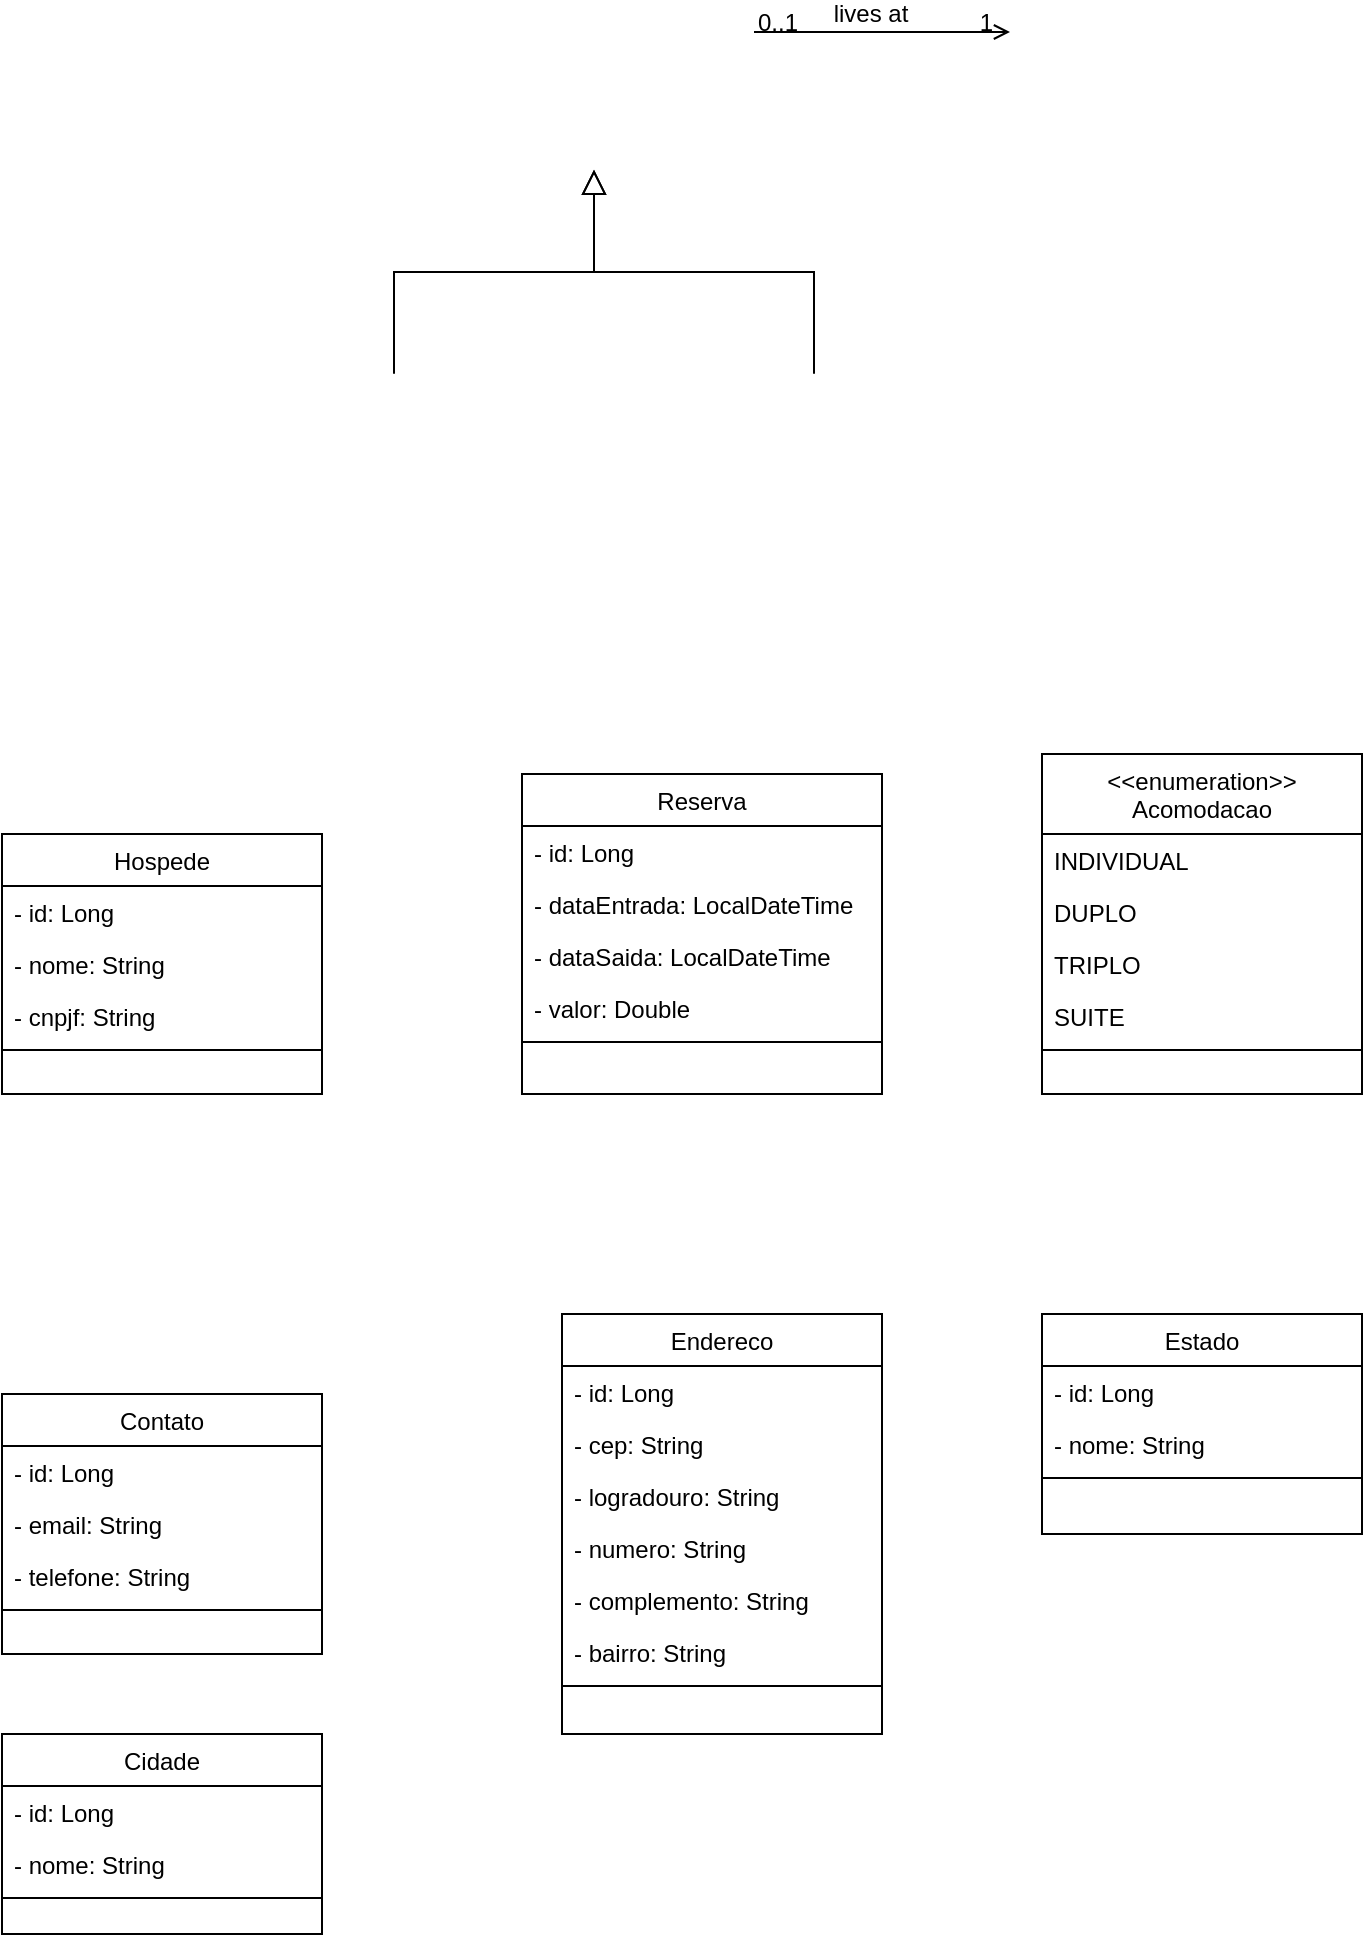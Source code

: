 <mxfile version="21.5.1" type="device">
  <diagram id="C5RBs43oDa-KdzZeNtuy" name="Page-1">
    <mxGraphModel dx="1169" dy="487" grid="1" gridSize="10" guides="1" tooltips="1" connect="1" arrows="1" fold="1" page="1" pageScale="1" pageWidth="827" pageHeight="1169" math="0" shadow="0">
      <root>
        <mxCell id="WIyWlLk6GJQsqaUBKTNV-0" />
        <mxCell id="WIyWlLk6GJQsqaUBKTNV-1" parent="WIyWlLk6GJQsqaUBKTNV-0" />
        <mxCell id="zkfFHV4jXpPFQw0GAbJ--12" value="" style="endArrow=block;endSize=10;endFill=0;shadow=0;strokeWidth=1;rounded=0;edgeStyle=elbowEdgeStyle;elbow=vertical;" parent="WIyWlLk6GJQsqaUBKTNV-1" edge="1">
          <mxGeometry width="160" relative="1" as="geometry">
            <mxPoint x="286" y="299.83" as="sourcePoint" />
            <mxPoint x="386" y="197.83" as="targetPoint" />
          </mxGeometry>
        </mxCell>
        <mxCell id="zkfFHV4jXpPFQw0GAbJ--16" value="" style="endArrow=block;endSize=10;endFill=0;shadow=0;strokeWidth=1;rounded=0;edgeStyle=elbowEdgeStyle;elbow=vertical;" parent="WIyWlLk6GJQsqaUBKTNV-1" edge="1">
          <mxGeometry width="160" relative="1" as="geometry">
            <mxPoint x="496" y="299.83" as="sourcePoint" />
            <mxPoint x="386" y="197.83" as="targetPoint" />
          </mxGeometry>
        </mxCell>
        <mxCell id="zkfFHV4jXpPFQw0GAbJ--26" value="" style="endArrow=open;shadow=0;strokeWidth=1;rounded=0;endFill=1;edgeStyle=elbowEdgeStyle;elbow=vertical;" parent="WIyWlLk6GJQsqaUBKTNV-1" edge="1">
          <mxGeometry x="0.5" y="41" relative="1" as="geometry">
            <mxPoint x="466" y="128.997" as="sourcePoint" />
            <mxPoint x="594" y="128.997" as="targetPoint" />
            <mxPoint x="-40" y="32" as="offset" />
          </mxGeometry>
        </mxCell>
        <mxCell id="zkfFHV4jXpPFQw0GAbJ--27" value="0..1" style="resizable=0;align=left;verticalAlign=bottom;labelBackgroundColor=none;fontSize=12;" parent="zkfFHV4jXpPFQw0GAbJ--26" connectable="0" vertex="1">
          <mxGeometry x="-1" relative="1" as="geometry">
            <mxPoint y="4" as="offset" />
          </mxGeometry>
        </mxCell>
        <mxCell id="zkfFHV4jXpPFQw0GAbJ--28" value="1" style="resizable=0;align=right;verticalAlign=bottom;labelBackgroundColor=none;fontSize=12;" parent="zkfFHV4jXpPFQw0GAbJ--26" connectable="0" vertex="1">
          <mxGeometry x="1" relative="1" as="geometry">
            <mxPoint x="-7" y="4" as="offset" />
          </mxGeometry>
        </mxCell>
        <mxCell id="zkfFHV4jXpPFQw0GAbJ--29" value="lives at" style="text;html=1;resizable=0;points=[];;align=center;verticalAlign=middle;labelBackgroundColor=none;rounded=0;shadow=0;strokeWidth=1;fontSize=12;" parent="zkfFHV4jXpPFQw0GAbJ--26" vertex="1" connectable="0">
          <mxGeometry x="0.5" y="49" relative="1" as="geometry">
            <mxPoint x="-38" y="40" as="offset" />
          </mxGeometry>
        </mxCell>
        <mxCell id="2EbZH6B4zTFMJtdcwyeO-7" value="Hospede" style="swimlane;fontStyle=0;align=center;verticalAlign=top;childLayout=stackLayout;horizontal=1;startSize=26;horizontalStack=0;resizeParent=1;resizeLast=0;collapsible=1;marginBottom=0;rounded=0;shadow=0;strokeWidth=1;" vertex="1" parent="WIyWlLk6GJQsqaUBKTNV-1">
          <mxGeometry x="90" y="530" width="160" height="130" as="geometry">
            <mxRectangle x="230" y="140" width="160" height="26" as="alternateBounds" />
          </mxGeometry>
        </mxCell>
        <mxCell id="2EbZH6B4zTFMJtdcwyeO-59" value="- id: Long" style="text;align=left;verticalAlign=top;spacingLeft=4;spacingRight=4;overflow=hidden;rotatable=0;points=[[0,0.5],[1,0.5]];portConstraint=eastwest;" vertex="1" parent="2EbZH6B4zTFMJtdcwyeO-7">
          <mxGeometry y="26" width="160" height="26" as="geometry" />
        </mxCell>
        <mxCell id="2EbZH6B4zTFMJtdcwyeO-8" value="- nome: String" style="text;align=left;verticalAlign=top;spacingLeft=4;spacingRight=4;overflow=hidden;rotatable=0;points=[[0,0.5],[1,0.5]];portConstraint=eastwest;" vertex="1" parent="2EbZH6B4zTFMJtdcwyeO-7">
          <mxGeometry y="52" width="160" height="26" as="geometry" />
        </mxCell>
        <mxCell id="2EbZH6B4zTFMJtdcwyeO-9" value="- cnpjf: String" style="text;align=left;verticalAlign=top;spacingLeft=4;spacingRight=4;overflow=hidden;rotatable=0;points=[[0,0.5],[1,0.5]];portConstraint=eastwest;rounded=0;shadow=0;html=0;" vertex="1" parent="2EbZH6B4zTFMJtdcwyeO-7">
          <mxGeometry y="78" width="160" height="26" as="geometry" />
        </mxCell>
        <mxCell id="2EbZH6B4zTFMJtdcwyeO-11" value="" style="line;html=1;strokeWidth=1;align=left;verticalAlign=middle;spacingTop=-1;spacingLeft=3;spacingRight=3;rotatable=0;labelPosition=right;points=[];portConstraint=eastwest;" vertex="1" parent="2EbZH6B4zTFMJtdcwyeO-7">
          <mxGeometry y="104" width="160" height="8" as="geometry" />
        </mxCell>
        <mxCell id="2EbZH6B4zTFMJtdcwyeO-19" value="Endereco" style="swimlane;fontStyle=0;align=center;verticalAlign=top;childLayout=stackLayout;horizontal=1;startSize=26;horizontalStack=0;resizeParent=1;resizeLast=0;collapsible=1;marginBottom=0;rounded=0;shadow=0;strokeWidth=1;" vertex="1" parent="WIyWlLk6GJQsqaUBKTNV-1">
          <mxGeometry x="370" y="770" width="160" height="210" as="geometry">
            <mxRectangle x="230" y="140" width="160" height="26" as="alternateBounds" />
          </mxGeometry>
        </mxCell>
        <mxCell id="2EbZH6B4zTFMJtdcwyeO-62" value="- id: Long" style="text;align=left;verticalAlign=top;spacingLeft=4;spacingRight=4;overflow=hidden;rotatable=0;points=[[0,0.5],[1,0.5]];portConstraint=eastwest;" vertex="1" parent="2EbZH6B4zTFMJtdcwyeO-19">
          <mxGeometry y="26" width="160" height="26" as="geometry" />
        </mxCell>
        <mxCell id="2EbZH6B4zTFMJtdcwyeO-20" value="- cep: String" style="text;align=left;verticalAlign=top;spacingLeft=4;spacingRight=4;overflow=hidden;rotatable=0;points=[[0,0.5],[1,0.5]];portConstraint=eastwest;" vertex="1" parent="2EbZH6B4zTFMJtdcwyeO-19">
          <mxGeometry y="52" width="160" height="26" as="geometry" />
        </mxCell>
        <mxCell id="2EbZH6B4zTFMJtdcwyeO-21" value="- logradouro: String&#xa;" style="text;align=left;verticalAlign=top;spacingLeft=4;spacingRight=4;overflow=hidden;rotatable=0;points=[[0,0.5],[1,0.5]];portConstraint=eastwest;rounded=0;shadow=0;html=0;" vertex="1" parent="2EbZH6B4zTFMJtdcwyeO-19">
          <mxGeometry y="78" width="160" height="26" as="geometry" />
        </mxCell>
        <mxCell id="2EbZH6B4zTFMJtdcwyeO-22" value="- numero: String" style="text;align=left;verticalAlign=top;spacingLeft=4;spacingRight=4;overflow=hidden;rotatable=0;points=[[0,0.5],[1,0.5]];portConstraint=eastwest;rounded=0;shadow=0;html=0;" vertex="1" parent="2EbZH6B4zTFMJtdcwyeO-19">
          <mxGeometry y="104" width="160" height="26" as="geometry" />
        </mxCell>
        <mxCell id="2EbZH6B4zTFMJtdcwyeO-29" value="- complemento: String" style="text;align=left;verticalAlign=top;spacingLeft=4;spacingRight=4;overflow=hidden;rotatable=0;points=[[0,0.5],[1,0.5]];portConstraint=eastwest;rounded=0;shadow=0;html=0;" vertex="1" parent="2EbZH6B4zTFMJtdcwyeO-19">
          <mxGeometry y="130" width="160" height="26" as="geometry" />
        </mxCell>
        <mxCell id="2EbZH6B4zTFMJtdcwyeO-30" value="- bairro: String" style="text;align=left;verticalAlign=top;spacingLeft=4;spacingRight=4;overflow=hidden;rotatable=0;points=[[0,0.5],[1,0.5]];portConstraint=eastwest;rounded=0;shadow=0;html=0;" vertex="1" parent="2EbZH6B4zTFMJtdcwyeO-19">
          <mxGeometry y="156" width="160" height="26" as="geometry" />
        </mxCell>
        <mxCell id="2EbZH6B4zTFMJtdcwyeO-23" value="" style="line;html=1;strokeWidth=1;align=left;verticalAlign=middle;spacingTop=-1;spacingLeft=3;spacingRight=3;rotatable=0;labelPosition=right;points=[];portConstraint=eastwest;" vertex="1" parent="2EbZH6B4zTFMJtdcwyeO-19">
          <mxGeometry y="182" width="160" height="8" as="geometry" />
        </mxCell>
        <mxCell id="2EbZH6B4zTFMJtdcwyeO-24" value="Contato" style="swimlane;fontStyle=0;align=center;verticalAlign=top;childLayout=stackLayout;horizontal=1;startSize=26;horizontalStack=0;resizeParent=1;resizeLast=0;collapsible=1;marginBottom=0;rounded=0;shadow=0;strokeWidth=1;" vertex="1" parent="WIyWlLk6GJQsqaUBKTNV-1">
          <mxGeometry x="90" y="810" width="160" height="130" as="geometry">
            <mxRectangle x="230" y="140" width="160" height="26" as="alternateBounds" />
          </mxGeometry>
        </mxCell>
        <mxCell id="2EbZH6B4zTFMJtdcwyeO-61" value="- id: Long" style="text;align=left;verticalAlign=top;spacingLeft=4;spacingRight=4;overflow=hidden;rotatable=0;points=[[0,0.5],[1,0.5]];portConstraint=eastwest;" vertex="1" parent="2EbZH6B4zTFMJtdcwyeO-24">
          <mxGeometry y="26" width="160" height="26" as="geometry" />
        </mxCell>
        <mxCell id="2EbZH6B4zTFMJtdcwyeO-25" value="- email: String" style="text;align=left;verticalAlign=top;spacingLeft=4;spacingRight=4;overflow=hidden;rotatable=0;points=[[0,0.5],[1,0.5]];portConstraint=eastwest;" vertex="1" parent="2EbZH6B4zTFMJtdcwyeO-24">
          <mxGeometry y="52" width="160" height="26" as="geometry" />
        </mxCell>
        <mxCell id="2EbZH6B4zTFMJtdcwyeO-26" value="- telefone: String" style="text;align=left;verticalAlign=top;spacingLeft=4;spacingRight=4;overflow=hidden;rotatable=0;points=[[0,0.5],[1,0.5]];portConstraint=eastwest;rounded=0;shadow=0;html=0;" vertex="1" parent="2EbZH6B4zTFMJtdcwyeO-24">
          <mxGeometry y="78" width="160" height="26" as="geometry" />
        </mxCell>
        <mxCell id="2EbZH6B4zTFMJtdcwyeO-28" value="" style="line;html=1;strokeWidth=1;align=left;verticalAlign=middle;spacingTop=-1;spacingLeft=3;spacingRight=3;rotatable=0;labelPosition=right;points=[];portConstraint=eastwest;" vertex="1" parent="2EbZH6B4zTFMJtdcwyeO-24">
          <mxGeometry y="104" width="160" height="8" as="geometry" />
        </mxCell>
        <mxCell id="2EbZH6B4zTFMJtdcwyeO-32" value="Cidade" style="swimlane;fontStyle=0;align=center;verticalAlign=top;childLayout=stackLayout;horizontal=1;startSize=26;horizontalStack=0;resizeParent=1;resizeLast=0;collapsible=1;marginBottom=0;rounded=0;shadow=0;strokeWidth=1;" vertex="1" parent="WIyWlLk6GJQsqaUBKTNV-1">
          <mxGeometry x="90" y="980" width="160" height="100" as="geometry">
            <mxRectangle x="230" y="140" width="160" height="26" as="alternateBounds" />
          </mxGeometry>
        </mxCell>
        <mxCell id="2EbZH6B4zTFMJtdcwyeO-64" value="- id: Long" style="text;align=left;verticalAlign=top;spacingLeft=4;spacingRight=4;overflow=hidden;rotatable=0;points=[[0,0.5],[1,0.5]];portConstraint=eastwest;" vertex="1" parent="2EbZH6B4zTFMJtdcwyeO-32">
          <mxGeometry y="26" width="160" height="26" as="geometry" />
        </mxCell>
        <mxCell id="2EbZH6B4zTFMJtdcwyeO-33" value="- nome: String" style="text;align=left;verticalAlign=top;spacingLeft=4;spacingRight=4;overflow=hidden;rotatable=0;points=[[0,0.5],[1,0.5]];portConstraint=eastwest;" vertex="1" parent="2EbZH6B4zTFMJtdcwyeO-32">
          <mxGeometry y="52" width="160" height="26" as="geometry" />
        </mxCell>
        <mxCell id="2EbZH6B4zTFMJtdcwyeO-36" value="" style="line;html=1;strokeWidth=1;align=left;verticalAlign=middle;spacingTop=-1;spacingLeft=3;spacingRight=3;rotatable=0;labelPosition=right;points=[];portConstraint=eastwest;" vertex="1" parent="2EbZH6B4zTFMJtdcwyeO-32">
          <mxGeometry y="78" width="160" height="8" as="geometry" />
        </mxCell>
        <mxCell id="2EbZH6B4zTFMJtdcwyeO-37" value="Estado" style="swimlane;fontStyle=0;align=center;verticalAlign=top;childLayout=stackLayout;horizontal=1;startSize=26;horizontalStack=0;resizeParent=1;resizeLast=0;collapsible=1;marginBottom=0;rounded=0;shadow=0;strokeWidth=1;" vertex="1" parent="WIyWlLk6GJQsqaUBKTNV-1">
          <mxGeometry x="610" y="770" width="160" height="110" as="geometry">
            <mxRectangle x="230" y="140" width="160" height="26" as="alternateBounds" />
          </mxGeometry>
        </mxCell>
        <mxCell id="2EbZH6B4zTFMJtdcwyeO-63" value="- id: Long" style="text;align=left;verticalAlign=top;spacingLeft=4;spacingRight=4;overflow=hidden;rotatable=0;points=[[0,0.5],[1,0.5]];portConstraint=eastwest;" vertex="1" parent="2EbZH6B4zTFMJtdcwyeO-37">
          <mxGeometry y="26" width="160" height="26" as="geometry" />
        </mxCell>
        <mxCell id="2EbZH6B4zTFMJtdcwyeO-38" value="- nome: String" style="text;align=left;verticalAlign=top;spacingLeft=4;spacingRight=4;overflow=hidden;rotatable=0;points=[[0,0.5],[1,0.5]];portConstraint=eastwest;" vertex="1" parent="2EbZH6B4zTFMJtdcwyeO-37">
          <mxGeometry y="52" width="160" height="26" as="geometry" />
        </mxCell>
        <mxCell id="2EbZH6B4zTFMJtdcwyeO-39" value="" style="line;html=1;strokeWidth=1;align=left;verticalAlign=middle;spacingTop=-1;spacingLeft=3;spacingRight=3;rotatable=0;labelPosition=right;points=[];portConstraint=eastwest;" vertex="1" parent="2EbZH6B4zTFMJtdcwyeO-37">
          <mxGeometry y="78" width="160" height="8" as="geometry" />
        </mxCell>
        <mxCell id="2EbZH6B4zTFMJtdcwyeO-40" value="Reserva" style="swimlane;fontStyle=0;align=center;verticalAlign=top;childLayout=stackLayout;horizontal=1;startSize=26;horizontalStack=0;resizeParent=1;resizeLast=0;collapsible=1;marginBottom=0;rounded=0;shadow=0;strokeWidth=1;" vertex="1" parent="WIyWlLk6GJQsqaUBKTNV-1">
          <mxGeometry x="350" y="500" width="180" height="160" as="geometry">
            <mxRectangle x="230" y="140" width="160" height="26" as="alternateBounds" />
          </mxGeometry>
        </mxCell>
        <mxCell id="2EbZH6B4zTFMJtdcwyeO-60" value="- id: Long" style="text;align=left;verticalAlign=top;spacingLeft=4;spacingRight=4;overflow=hidden;rotatable=0;points=[[0,0.5],[1,0.5]];portConstraint=eastwest;" vertex="1" parent="2EbZH6B4zTFMJtdcwyeO-40">
          <mxGeometry y="26" width="180" height="26" as="geometry" />
        </mxCell>
        <mxCell id="2EbZH6B4zTFMJtdcwyeO-45" value="- dataEntrada: LocalDateTime" style="text;align=left;verticalAlign=top;spacingLeft=4;spacingRight=4;overflow=hidden;rotatable=0;points=[[0,0.5],[1,0.5]];portConstraint=eastwest;rounded=0;shadow=0;html=0;" vertex="1" parent="2EbZH6B4zTFMJtdcwyeO-40">
          <mxGeometry y="52" width="180" height="26" as="geometry" />
        </mxCell>
        <mxCell id="2EbZH6B4zTFMJtdcwyeO-47" value="- dataSaida: LocalDateTime" style="text;align=left;verticalAlign=top;spacingLeft=4;spacingRight=4;overflow=hidden;rotatable=0;points=[[0,0.5],[1,0.5]];portConstraint=eastwest;rounded=0;shadow=0;html=0;" vertex="1" parent="2EbZH6B4zTFMJtdcwyeO-40">
          <mxGeometry y="78" width="180" height="26" as="geometry" />
        </mxCell>
        <mxCell id="2EbZH6B4zTFMJtdcwyeO-48" value="- valor: Double" style="text;align=left;verticalAlign=top;spacingLeft=4;spacingRight=4;overflow=hidden;rotatable=0;points=[[0,0.5],[1,0.5]];portConstraint=eastwest;rounded=0;shadow=0;html=0;" vertex="1" parent="2EbZH6B4zTFMJtdcwyeO-40">
          <mxGeometry y="104" width="180" height="26" as="geometry" />
        </mxCell>
        <mxCell id="2EbZH6B4zTFMJtdcwyeO-46" value="" style="line;html=1;strokeWidth=1;align=left;verticalAlign=middle;spacingTop=-1;spacingLeft=3;spacingRight=3;rotatable=0;labelPosition=right;points=[];portConstraint=eastwest;" vertex="1" parent="2EbZH6B4zTFMJtdcwyeO-40">
          <mxGeometry y="130" width="180" height="8" as="geometry" />
        </mxCell>
        <mxCell id="2EbZH6B4zTFMJtdcwyeO-49" value="&lt;&lt;enumeration&gt;&gt; &#xa;Acomodacao" style="swimlane;fontStyle=0;align=center;verticalAlign=top;childLayout=stackLayout;horizontal=1;startSize=40;horizontalStack=0;resizeParent=1;resizeLast=0;collapsible=1;marginBottom=0;rounded=0;shadow=0;strokeWidth=1;" vertex="1" parent="WIyWlLk6GJQsqaUBKTNV-1">
          <mxGeometry x="610" y="490" width="160" height="170" as="geometry">
            <mxRectangle x="230" y="140" width="160" height="26" as="alternateBounds" />
          </mxGeometry>
        </mxCell>
        <mxCell id="2EbZH6B4zTFMJtdcwyeO-51" value="INDIVIDUAL" style="text;align=left;verticalAlign=top;spacingLeft=4;spacingRight=4;overflow=hidden;rotatable=0;points=[[0,0.5],[1,0.5]];portConstraint=eastwest;rounded=0;shadow=0;html=0;" vertex="1" parent="2EbZH6B4zTFMJtdcwyeO-49">
          <mxGeometry y="40" width="160" height="26" as="geometry" />
        </mxCell>
        <mxCell id="2EbZH6B4zTFMJtdcwyeO-55" value="DUPLO" style="text;align=left;verticalAlign=top;spacingLeft=4;spacingRight=4;overflow=hidden;rotatable=0;points=[[0,0.5],[1,0.5]];portConstraint=eastwest;rounded=0;shadow=0;html=0;" vertex="1" parent="2EbZH6B4zTFMJtdcwyeO-49">
          <mxGeometry y="66" width="160" height="26" as="geometry" />
        </mxCell>
        <mxCell id="2EbZH6B4zTFMJtdcwyeO-56" value="TRIPLO" style="text;align=left;verticalAlign=top;spacingLeft=4;spacingRight=4;overflow=hidden;rotatable=0;points=[[0,0.5],[1,0.5]];portConstraint=eastwest;rounded=0;shadow=0;html=0;" vertex="1" parent="2EbZH6B4zTFMJtdcwyeO-49">
          <mxGeometry y="92" width="160" height="26" as="geometry" />
        </mxCell>
        <mxCell id="2EbZH6B4zTFMJtdcwyeO-57" value="SUITE" style="text;align=left;verticalAlign=top;spacingLeft=4;spacingRight=4;overflow=hidden;rotatable=0;points=[[0,0.5],[1,0.5]];portConstraint=eastwest;rounded=0;shadow=0;html=0;" vertex="1" parent="2EbZH6B4zTFMJtdcwyeO-49">
          <mxGeometry y="118" width="160" height="26" as="geometry" />
        </mxCell>
        <mxCell id="2EbZH6B4zTFMJtdcwyeO-53" value="" style="line;html=1;strokeWidth=1;align=left;verticalAlign=middle;spacingTop=-1;spacingLeft=3;spacingRight=3;rotatable=0;labelPosition=right;points=[];portConstraint=eastwest;" vertex="1" parent="2EbZH6B4zTFMJtdcwyeO-49">
          <mxGeometry y="144" width="160" height="8" as="geometry" />
        </mxCell>
      </root>
    </mxGraphModel>
  </diagram>
</mxfile>
